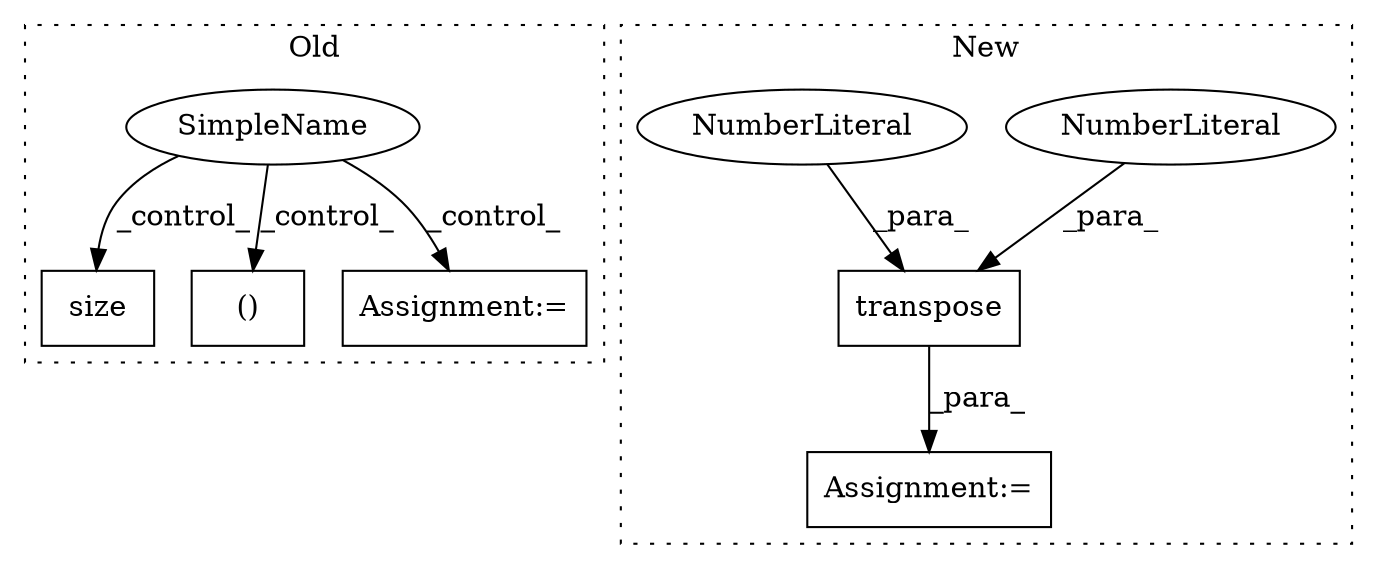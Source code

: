digraph G {
subgraph cluster0 {
1 [label="size" a="32" s="12954,12960" l="5,1" shape="box"];
6 [label="SimpleName" a="42" s="" l="" shape="ellipse"];
7 [label="()" a="106" s="12579" l="85" shape="box"];
8 [label="Assignment:=" a="7" s="12685" l="1" shape="box"];
label = "Old";
style="dotted";
}
subgraph cluster1 {
2 [label="transpose" a="32" s="12885,12898" l="10,1" shape="box"];
3 [label="NumberLiteral" a="34" s="12895" l="1" shape="ellipse"];
4 [label="NumberLiteral" a="34" s="12897" l="1" shape="ellipse"];
5 [label="Assignment:=" a="7" s="12858" l="1" shape="box"];
label = "New";
style="dotted";
}
2 -> 5 [label="_para_"];
3 -> 2 [label="_para_"];
4 -> 2 [label="_para_"];
6 -> 1 [label="_control_"];
6 -> 7 [label="_control_"];
6 -> 8 [label="_control_"];
}